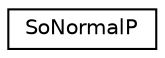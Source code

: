 digraph "Graphical Class Hierarchy"
{
 // LATEX_PDF_SIZE
  edge [fontname="Helvetica",fontsize="10",labelfontname="Helvetica",labelfontsize="10"];
  node [fontname="Helvetica",fontsize="10",shape=record];
  rankdir="LR";
  Node0 [label="SoNormalP",height=0.2,width=0.4,color="black", fillcolor="white", style="filled",URL="$classSoNormalP.html",tooltip=" "];
}
